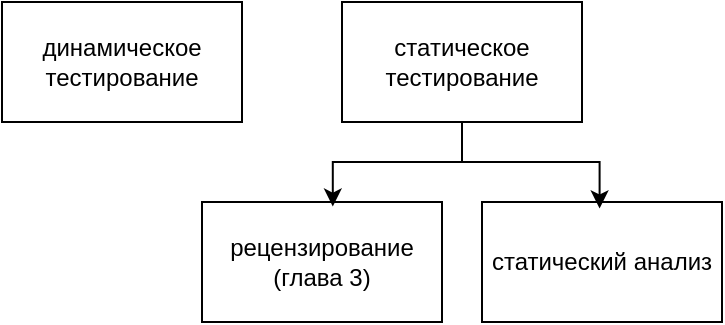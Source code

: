 <mxfile version="26.3.0">
  <diagram name="Page-1" id="O-NpGZZg81cGaUGz0VtJ">
    <mxGraphModel dx="815" dy="471" grid="1" gridSize="10" guides="1" tooltips="1" connect="1" arrows="1" fold="1" page="1" pageScale="1" pageWidth="850" pageHeight="1100" math="0" shadow="0">
      <root>
        <mxCell id="0" />
        <mxCell id="1" parent="0" />
        <mxCell id="8-SlJNZtx826PujTcC3C-1" value="статическое тестирование" style="rounded=0;whiteSpace=wrap;html=1;" vertex="1" parent="1">
          <mxGeometry x="190" y="70" width="120" height="60" as="geometry" />
        </mxCell>
        <mxCell id="8-SlJNZtx826PujTcC3C-2" value="динамическое тестирование" style="rounded=0;whiteSpace=wrap;html=1;" vertex="1" parent="1">
          <mxGeometry x="20" y="70" width="120" height="60" as="geometry" />
        </mxCell>
        <mxCell id="8-SlJNZtx826PujTcC3C-3" value="рецензирование (глава 3)" style="rounded=0;whiteSpace=wrap;html=1;" vertex="1" parent="1">
          <mxGeometry x="120" y="170" width="120" height="60" as="geometry" />
        </mxCell>
        <mxCell id="8-SlJNZtx826PujTcC3C-4" value="статический анализ" style="rounded=0;whiteSpace=wrap;html=1;" vertex="1" parent="1">
          <mxGeometry x="260" y="170" width="120" height="60" as="geometry" />
        </mxCell>
        <mxCell id="8-SlJNZtx826PujTcC3C-5" style="edgeStyle=orthogonalEdgeStyle;rounded=0;orthogonalLoop=1;jettySize=auto;html=1;entryX=0.545;entryY=0.038;entryDx=0;entryDy=0;entryPerimeter=0;" edge="1" parent="1" source="8-SlJNZtx826PujTcC3C-1" target="8-SlJNZtx826PujTcC3C-3">
          <mxGeometry relative="1" as="geometry" />
        </mxCell>
        <mxCell id="8-SlJNZtx826PujTcC3C-6" style="edgeStyle=orthogonalEdgeStyle;rounded=0;orthogonalLoop=1;jettySize=auto;html=1;entryX=0.49;entryY=0.054;entryDx=0;entryDy=0;entryPerimeter=0;" edge="1" parent="1" source="8-SlJNZtx826PujTcC3C-1" target="8-SlJNZtx826PujTcC3C-4">
          <mxGeometry relative="1" as="geometry" />
        </mxCell>
      </root>
    </mxGraphModel>
  </diagram>
</mxfile>
